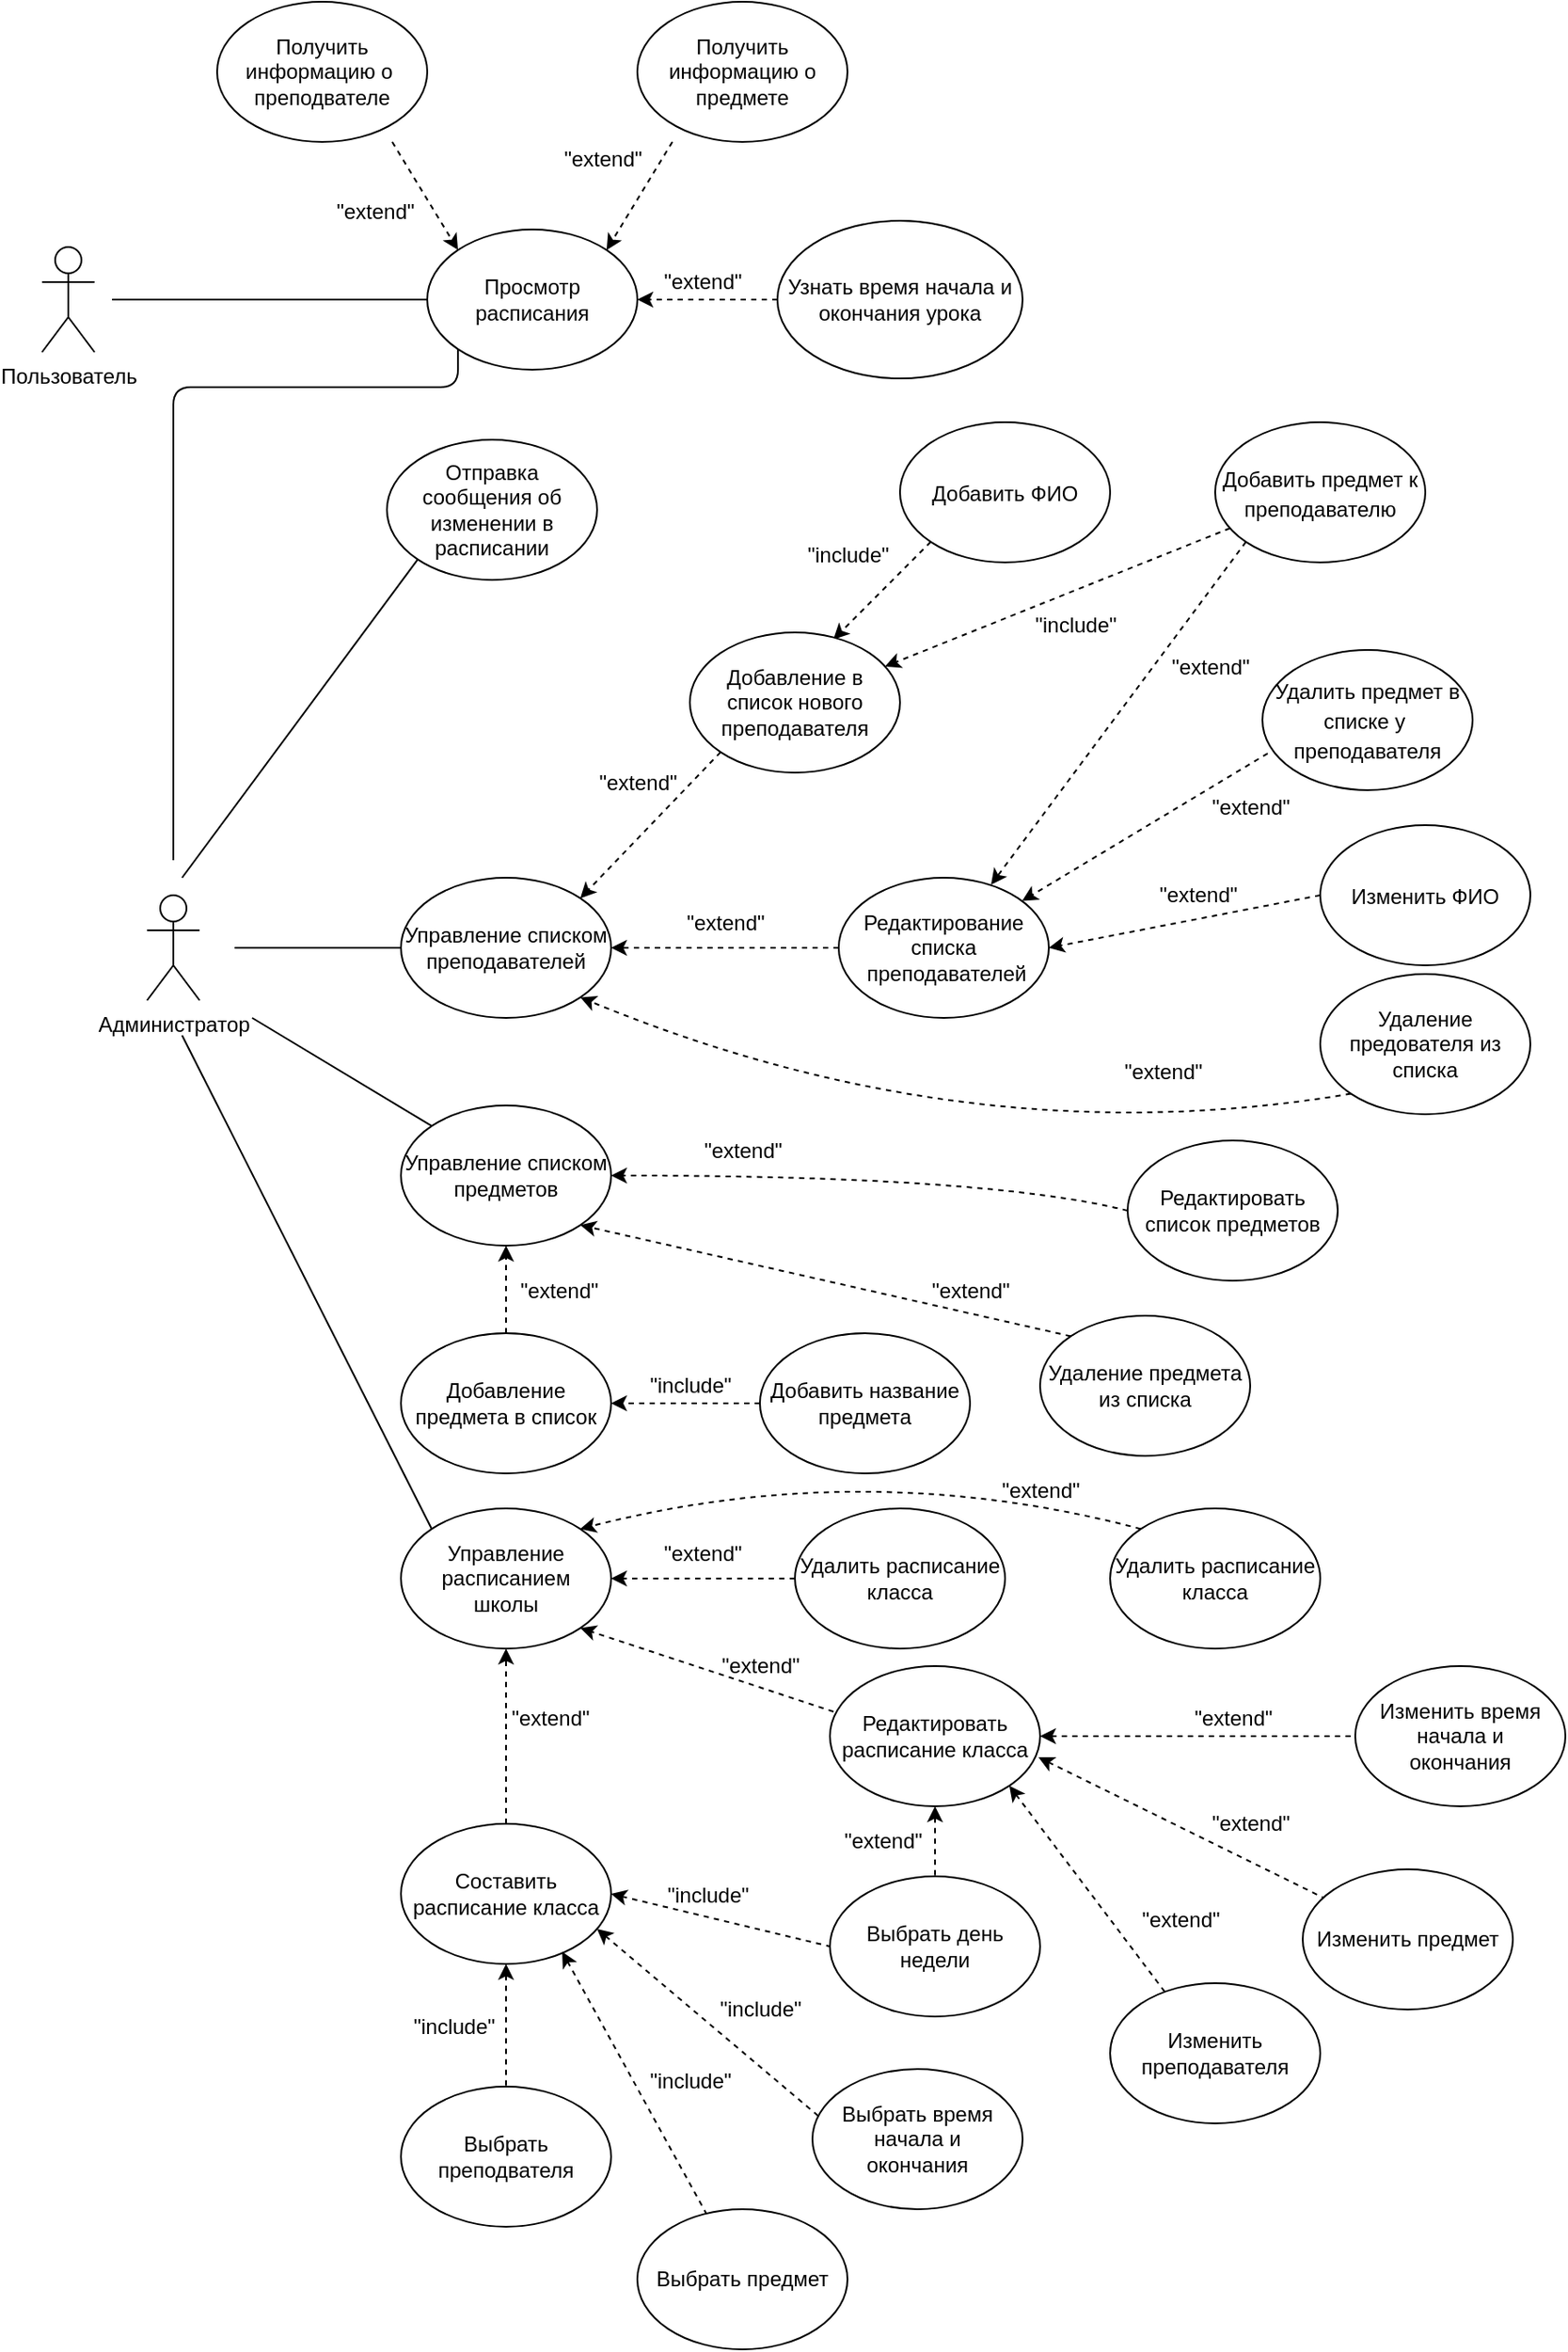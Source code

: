 <mxfile version="15.9.1" type="github">
  <diagram id="U9YUFdOewFuoNrLno5C7" name="Page-1">
    <mxGraphModel dx="868" dy="1619" grid="1" gridSize="10" guides="1" tooltips="1" connect="1" arrows="1" fold="1" page="1" pageScale="1" pageWidth="827" pageHeight="1169" math="0" shadow="0">
      <root>
        <mxCell id="0" />
        <mxCell id="1" parent="0" />
        <mxCell id="TM5iR6sep-qzJjjhXm-r-1" value="Пользователь" style="shape=umlActor;verticalLabelPosition=bottom;verticalAlign=top;html=1;outlineConnect=0;strokeWidth=1;" parent="1" vertex="1">
          <mxGeometry x="130" y="30" width="30" height="60" as="geometry" />
        </mxCell>
        <mxCell id="rDwhiOrbKTiJnj6Wi6EF-13" value="" style="edgeStyle=orthogonalEdgeStyle;rounded=1;orthogonalLoop=1;jettySize=auto;html=1;endArrow=none;endFill=0;entryX=0;entryY=1;entryDx=0;entryDy=0;" parent="1" target="TM5iR6sep-qzJjjhXm-r-4" edge="1">
          <mxGeometry relative="1" as="geometry">
            <mxPoint x="205" y="380" as="sourcePoint" />
            <mxPoint x="205" y="320" as="targetPoint" />
            <Array as="points">
              <mxPoint x="205" y="110" />
              <mxPoint x="368" y="110" />
            </Array>
          </mxGeometry>
        </mxCell>
        <mxCell id="TM5iR6sep-qzJjjhXm-r-2" value="Администратор" style="shape=umlActor;verticalLabelPosition=bottom;verticalAlign=top;html=1;outlineConnect=0;strokeWidth=1;" parent="1" vertex="1">
          <mxGeometry x="190" y="400" width="30" height="60" as="geometry" />
        </mxCell>
        <mxCell id="TM5iR6sep-qzJjjhXm-r-4" value="Просмотр расписания" style="ellipse;whiteSpace=wrap;html=1;strokeWidth=1;" parent="1" vertex="1">
          <mxGeometry x="350" y="20" width="120" height="80" as="geometry" />
        </mxCell>
        <mxCell id="TM5iR6sep-qzJjjhXm-r-10" value="Получить информацию о&amp;nbsp; преподвателе" style="ellipse;whiteSpace=wrap;html=1;strokeWidth=1;" parent="1" vertex="1">
          <mxGeometry x="230" y="-110" width="120" height="80" as="geometry" />
        </mxCell>
        <mxCell id="TM5iR6sep-qzJjjhXm-r-11" value="Получить информацию о предмете" style="ellipse;whiteSpace=wrap;html=1;strokeWidth=1;" parent="1" vertex="1">
          <mxGeometry x="470" y="-110" width="120" height="80" as="geometry" />
        </mxCell>
        <mxCell id="TM5iR6sep-qzJjjhXm-r-12" value="" style="endArrow=classic;html=1;rounded=0;endFill=1;entryX=1;entryY=0;entryDx=0;entryDy=0;strokeWidth=1;dashed=1;" parent="1" target="TM5iR6sep-qzJjjhXm-r-4" edge="1">
          <mxGeometry width="50" height="50" relative="1" as="geometry">
            <mxPoint x="490" y="-30" as="sourcePoint" />
            <mxPoint x="500.5" y="90" as="targetPoint" />
          </mxGeometry>
        </mxCell>
        <mxCell id="TM5iR6sep-qzJjjhXm-r-13" value="" style="endArrow=classic;html=1;rounded=0;endFill=1;entryX=0;entryY=0;entryDx=0;entryDy=0;strokeWidth=1;dashed=1;" parent="1" target="TM5iR6sep-qzJjjhXm-r-4" edge="1">
          <mxGeometry width="50" height="50" relative="1" as="geometry">
            <mxPoint x="330" y="-30" as="sourcePoint" />
            <mxPoint x="399.996" y="110.004" as="targetPoint" />
          </mxGeometry>
        </mxCell>
        <mxCell id="TM5iR6sep-qzJjjhXm-r-15" value="Узнать время начала и окончания урока" style="ellipse;whiteSpace=wrap;html=1;strokeWidth=1;" parent="1" vertex="1">
          <mxGeometry x="550" y="15" width="140" height="90" as="geometry" />
        </mxCell>
        <mxCell id="TM5iR6sep-qzJjjhXm-r-16" value="" style="endArrow=classic;html=1;rounded=0;endFill=1;entryX=1;entryY=0.5;entryDx=0;entryDy=0;strokeWidth=1;exitX=0;exitY=0.5;exitDx=0;exitDy=0;dashed=1;" parent="1" source="TM5iR6sep-qzJjjhXm-r-15" target="TM5iR6sep-qzJjjhXm-r-4" edge="1">
          <mxGeometry width="50" height="50" relative="1" as="geometry">
            <mxPoint x="280" y="60" as="sourcePoint" />
            <mxPoint x="377.574" y="98.284" as="targetPoint" />
          </mxGeometry>
        </mxCell>
        <mxCell id="TM5iR6sep-qzJjjhXm-r-17" value="" style="endArrow=none;html=1;strokeWidth=1;exitX=0;exitY=1;exitDx=0;exitDy=0;rounded=1;" parent="1" source="TM5iR6sep-qzJjjhXm-r-18" edge="1">
          <mxGeometry width="50" height="50" relative="1" as="geometry">
            <mxPoint x="140" y="330" as="sourcePoint" />
            <mxPoint x="210" y="390" as="targetPoint" />
            <Array as="points" />
          </mxGeometry>
        </mxCell>
        <mxCell id="TM5iR6sep-qzJjjhXm-r-18" value="Отправка сообщения об изменении в расписании" style="ellipse;whiteSpace=wrap;html=1;strokeWidth=1;" parent="1" vertex="1">
          <mxGeometry x="327" y="140" width="120" height="80" as="geometry" />
        </mxCell>
        <mxCell id="TM5iR6sep-qzJjjhXm-r-32" value="&lt;font face=&quot;Helvetica&quot;&gt;Управление списком преподавателей&lt;/font&gt;" style="ellipse;whiteSpace=wrap;html=1;fontFamily=Times New Roman;strokeWidth=1;" parent="1" vertex="1">
          <mxGeometry x="335" y="390" width="120" height="80" as="geometry" />
        </mxCell>
        <mxCell id="TM5iR6sep-qzJjjhXm-r-33" value="" style="endArrow=none;html=1;rounded=0;fontFamily=Times New Roman;strokeWidth=1;entryX=0;entryY=0.5;entryDx=0;entryDy=0;" parent="1" target="TM5iR6sep-qzJjjhXm-r-32" edge="1">
          <mxGeometry width="50" height="50" relative="1" as="geometry">
            <mxPoint x="240" y="430" as="sourcePoint" />
            <mxPoint x="335" y="429.5" as="targetPoint" />
          </mxGeometry>
        </mxCell>
        <mxCell id="TM5iR6sep-qzJjjhXm-r-35" value="&lt;font style=&quot;font-size: 12px&quot;&gt;Добавить ФИО&lt;/font&gt;" style="ellipse;whiteSpace=wrap;html=1;fontFamily=Helvetica;fontSize=14;strokeWidth=1;" parent="1" vertex="1">
          <mxGeometry x="620" y="130" width="120" height="80" as="geometry" />
        </mxCell>
        <mxCell id="TM5iR6sep-qzJjjhXm-r-36" value="&lt;font style=&quot;font-size: 12px&quot;&gt;Добавить предмет к преподавателю&lt;/font&gt;" style="ellipse;whiteSpace=wrap;html=1;fontFamily=Helvetica;fontSize=14;strokeWidth=1;" parent="1" vertex="1">
          <mxGeometry x="800" y="130" width="120" height="80" as="geometry" />
        </mxCell>
        <mxCell id="TM5iR6sep-qzJjjhXm-r-37" value="" style="endArrow=classic;html=1;rounded=0;fontFamily=Helvetica;fontSize=12;strokeWidth=1;entryX=0.683;entryY=0.05;entryDx=0;entryDy=0;dashed=1;exitX=0;exitY=1;exitDx=0;exitDy=0;entryPerimeter=0;" parent="1" source="TM5iR6sep-qzJjjhXm-r-35" target="rDwhiOrbKTiJnj6Wi6EF-16" edge="1">
          <mxGeometry width="50" height="50" relative="1" as="geometry">
            <mxPoint x="285" y="300" as="sourcePoint" />
            <mxPoint x="670" y="270" as="targetPoint" />
          </mxGeometry>
        </mxCell>
        <mxCell id="TM5iR6sep-qzJjjhXm-r-38" value="" style="endArrow=classic;html=1;rounded=0;fontFamily=Helvetica;fontSize=12;strokeWidth=1;dashed=1;" parent="1" source="TM5iR6sep-qzJjjhXm-r-36" target="rDwhiOrbKTiJnj6Wi6EF-16" edge="1">
          <mxGeometry width="50" height="50" relative="1" as="geometry">
            <mxPoint x="405" y="350" as="sourcePoint" />
            <mxPoint x="860" y="260" as="targetPoint" />
          </mxGeometry>
        </mxCell>
        <mxCell id="TM5iR6sep-qzJjjhXm-r-39" value="&lt;h3&gt;&lt;font style=&quot;font-weight: normal ; font-size: 12px&quot;&gt;&quot;include&quot;&lt;/font&gt;&lt;/h3&gt;" style="text;html=1;align=center;verticalAlign=middle;resizable=0;points=[];autosize=1;strokeColor=none;fillColor=none;rotation=0;strokeWidth=1;" parent="1" vertex="1">
          <mxGeometry x="560" y="180" width="60" height="50" as="geometry" />
        </mxCell>
        <mxCell id="TM5iR6sep-qzJjjhXm-r-40" value="&lt;h3&gt;&lt;font style=&quot;font-weight: normal ; font-size: 12px&quot;&gt;&quot;extend&quot;&lt;/font&gt;&lt;/h3&gt;" style="text;html=1;align=center;verticalAlign=middle;resizable=0;points=[];autosize=1;strokeColor=none;fillColor=none;rotation=0;strokeWidth=1;" parent="1" vertex="1">
          <mxGeometry x="490" y="390" width="60" height="50" as="geometry" />
        </mxCell>
        <mxCell id="TM5iR6sep-qzJjjhXm-r-41" value="Управление списком предметов" style="ellipse;whiteSpace=wrap;html=1;fontFamily=Helvetica;fontSize=12;strokeWidth=1;" parent="1" vertex="1">
          <mxGeometry x="335" y="520" width="120" height="80" as="geometry" />
        </mxCell>
        <mxCell id="TM5iR6sep-qzJjjhXm-r-45" value="" style="edgeStyle=orthogonalEdgeStyle;rounded=0;orthogonalLoop=1;jettySize=auto;html=1;fontFamily=Helvetica;fontSize=12;startArrow=none;startFill=0;endArrow=classic;endFill=1;strokeWidth=1;dashed=1;" parent="1" source="TM5iR6sep-qzJjjhXm-r-44" target="TM5iR6sep-qzJjjhXm-r-41" edge="1">
          <mxGeometry relative="1" as="geometry" />
        </mxCell>
        <mxCell id="TM5iR6sep-qzJjjhXm-r-44" value="Добавление предмета в список" style="ellipse;whiteSpace=wrap;html=1;fontFamily=Helvetica;fontSize=12;strokeWidth=1;" parent="1" vertex="1">
          <mxGeometry x="335" y="650" width="120" height="80" as="geometry" />
        </mxCell>
        <mxCell id="TM5iR6sep-qzJjjhXm-r-46" value="&lt;h3&gt;&lt;font style=&quot;font-weight: normal ; font-size: 12px&quot;&gt;&quot;extend&quot;&lt;/font&gt;&lt;/h3&gt;" style="text;html=1;align=center;verticalAlign=middle;resizable=0;points=[];autosize=1;strokeColor=none;fillColor=none;rotation=0;strokeWidth=1;" parent="1" vertex="1">
          <mxGeometry x="395" y="600" width="60" height="50" as="geometry" />
        </mxCell>
        <mxCell id="TM5iR6sep-qzJjjhXm-r-53" value="Редактирование списка&lt;span style=&quot;color: rgba(0 , 0 , 0 , 0) ; font-family: monospace ; font-size: 0px&quot;&gt;%3CmxGraphModel%3E%3Croot%3E%3CmxCell%20id%3D%220%22%2F%3E%3CmxCell%20id%3D%221%22%20parent%3D%220%22%2F%3E%3CmxCell%20id%3D%222%22%20value%3D%22%26lt%3Bh3%26gt%3B%26lt%3Bfont%20style%3D%26quot%3Bfont-weight%3A%20normal%20%3B%20font-size%3A%2012px%26quot%3B%26gt%3B%26quot%3Binclude%26quot%3B%26lt%3B%2Ffont%26gt%3B%26lt%3B%2Fh3%26gt%3B%22%20style%3D%22text%3Bhtml%3D1%3Balign%3Dcenter%3BverticalAlign%3Dmiddle%3Bresizable%3D0%3Bpoints%3D%5B%5D%3Bautosize%3D1%3BstrokeColor%3Dnone%3BfillColor%3Dnone%3Brotation%3D0%3BstrokeWidth%3D1%3B%22%20vertex%3D%221%22%20parent%3D%221%22%3E%3CmxGeometry%20x%3D%22737%22%20y%3D%22900%22%20width%3D%2260%22%20height%3D%2250%22%20as%3D%22geometry%22%2F%3E%3C%2FmxCell%3E%3C%2Froot%3E%3C%2FmxGraphModel%3E&lt;/span&gt;&lt;br&gt;&amp;nbsp;преподавателей" style="ellipse;whiteSpace=wrap;html=1;fontFamily=Helvetica;fontSize=12;strokeWidth=1;" parent="1" vertex="1">
          <mxGeometry x="585" y="390" width="120" height="80" as="geometry" />
        </mxCell>
        <mxCell id="TM5iR6sep-qzJjjhXm-r-54" value="Удаление предователя из списка" style="ellipse;whiteSpace=wrap;html=1;fontFamily=Helvetica;fontSize=12;strokeWidth=1;" parent="1" vertex="1">
          <mxGeometry x="860" y="445" width="120" height="80" as="geometry" />
        </mxCell>
        <mxCell id="TM5iR6sep-qzJjjhXm-r-55" value="" style="endArrow=classic;html=1;rounded=0;fontFamily=Helvetica;fontSize=12;strokeWidth=1;entryX=1;entryY=0.5;entryDx=0;entryDy=0;exitX=0;exitY=0.5;exitDx=0;exitDy=0;endFill=1;dashed=1;" parent="1" source="TM5iR6sep-qzJjjhXm-r-53" target="TM5iR6sep-qzJjjhXm-r-32" edge="1">
          <mxGeometry width="50" height="50" relative="1" as="geometry">
            <mxPoint x="215" y="530" as="sourcePoint" />
            <mxPoint x="265" y="480" as="targetPoint" />
          </mxGeometry>
        </mxCell>
        <mxCell id="TM5iR6sep-qzJjjhXm-r-56" value="" style="endArrow=classic;html=1;fontFamily=Helvetica;fontSize=12;strokeWidth=1;entryX=1;entryY=1;entryDx=0;entryDy=0;exitX=0;exitY=1;exitDx=0;exitDy=0;dashed=1;curved=1;" parent="1" source="TM5iR6sep-qzJjjhXm-r-54" target="TM5iR6sep-qzJjjhXm-r-32" edge="1">
          <mxGeometry width="50" height="50" relative="1" as="geometry">
            <mxPoint x="655" y="480" as="sourcePoint" />
            <mxPoint x="455" y="470" as="targetPoint" />
            <Array as="points">
              <mxPoint x="660" y="550" />
            </Array>
          </mxGeometry>
        </mxCell>
        <mxCell id="TM5iR6sep-qzJjjhXm-r-57" value="&lt;h3&gt;&lt;font style=&quot;font-weight: normal ; font-size: 12px&quot;&gt;&quot;extend&quot;&lt;/font&gt;&lt;/h3&gt;" style="text;html=1;align=center;verticalAlign=middle;resizable=0;points=[];autosize=1;strokeColor=none;fillColor=none;rotation=0;strokeWidth=1;" parent="1" vertex="1">
          <mxGeometry x="740" y="475" width="60" height="50" as="geometry" />
        </mxCell>
        <mxCell id="TM5iR6sep-qzJjjhXm-r-62" value="Редактировать список предметов" style="ellipse;whiteSpace=wrap;html=1;fontFamily=Helvetica;fontSize=12;strokeWidth=1;" parent="1" vertex="1">
          <mxGeometry x="750" y="540" width="120" height="80" as="geometry" />
        </mxCell>
        <mxCell id="TM5iR6sep-qzJjjhXm-r-64" value="Удаление предмета из списка" style="ellipse;whiteSpace=wrap;html=1;fontFamily=Helvetica;fontSize=12;strokeWidth=1;" parent="1" vertex="1">
          <mxGeometry x="700" y="640" width="120" height="80" as="geometry" />
        </mxCell>
        <mxCell id="TM5iR6sep-qzJjjhXm-r-66" value="&lt;h3&gt;&lt;font style=&quot;font-weight: normal ; font-size: 12px&quot;&gt;&quot;extend&quot;&lt;/font&gt;&lt;/h3&gt;" style="text;html=1;align=center;verticalAlign=middle;resizable=0;points=[];autosize=1;strokeColor=none;fillColor=none;rotation=0;strokeWidth=1;" parent="1" vertex="1">
          <mxGeometry x="630" y="600" width="60" height="50" as="geometry" />
        </mxCell>
        <mxCell id="rDwhiOrbKTiJnj6Wi6EF-8" value="" style="endArrow=none;html=1;rounded=0;endFill=0;entryX=0;entryY=0;entryDx=0;entryDy=0;" parent="1" target="TM5iR6sep-qzJjjhXm-r-41" edge="1">
          <mxGeometry width="50" height="50" relative="1" as="geometry">
            <mxPoint x="250" y="470" as="sourcePoint" />
            <mxPoint x="470" y="680" as="targetPoint" />
          </mxGeometry>
        </mxCell>
        <mxCell id="rDwhiOrbKTiJnj6Wi6EF-9" value="" style="endArrow=none;html=1;rounded=0;exitX=0;exitY=0;exitDx=0;exitDy=0;" parent="1" source="TM5iR6sep-qzJjjhXm-r-47" edge="1">
          <mxGeometry width="50" height="50" relative="1" as="geometry">
            <mxPoint x="420" y="730" as="sourcePoint" />
            <mxPoint x="210" y="480" as="targetPoint" />
          </mxGeometry>
        </mxCell>
        <mxCell id="rDwhiOrbKTiJnj6Wi6EF-10" value="" style="endArrow=none;html=1;rounded=1;entryX=0;entryY=0.5;entryDx=0;entryDy=0;" parent="1" target="TM5iR6sep-qzJjjhXm-r-4" edge="1">
          <mxGeometry width="50" height="50" relative="1" as="geometry">
            <mxPoint x="170" y="60" as="sourcePoint" />
            <mxPoint x="610" y="-100" as="targetPoint" />
          </mxGeometry>
        </mxCell>
        <mxCell id="rDwhiOrbKTiJnj6Wi6EF-16" value="Добавление в список нового преподавателя" style="ellipse;whiteSpace=wrap;html=1;fontFamily=Helvetica;fontSize=12;strokeWidth=1;" parent="1" vertex="1">
          <mxGeometry x="500" y="250" width="120" height="80" as="geometry" />
        </mxCell>
        <mxCell id="rDwhiOrbKTiJnj6Wi6EF-17" value="" style="endArrow=classic;html=1;rounded=0;fontFamily=Helvetica;fontSize=12;strokeWidth=1;entryX=1;entryY=0;entryDx=0;entryDy=0;exitX=0;exitY=1;exitDx=0;exitDy=0;endFill=1;dashed=1;" parent="1" source="rDwhiOrbKTiJnj6Wi6EF-16" target="TM5iR6sep-qzJjjhXm-r-32" edge="1">
          <mxGeometry width="50" height="50" relative="1" as="geometry">
            <mxPoint x="595" y="440" as="sourcePoint" />
            <mxPoint x="465" y="440" as="targetPoint" />
          </mxGeometry>
        </mxCell>
        <mxCell id="rDwhiOrbKTiJnj6Wi6EF-18" value="&lt;h3&gt;&lt;font style=&quot;font-weight: normal ; font-size: 12px&quot;&gt;&quot;include&quot;&lt;/font&gt;&lt;/h3&gt;" style="text;html=1;align=center;verticalAlign=middle;resizable=0;points=[];autosize=1;strokeColor=none;fillColor=none;rotation=0;strokeWidth=1;" parent="1" vertex="1">
          <mxGeometry x="690" y="220" width="60" height="50" as="geometry" />
        </mxCell>
        <mxCell id="rDwhiOrbKTiJnj6Wi6EF-19" value="&lt;h3&gt;&lt;font style=&quot;font-weight: normal ; font-size: 12px&quot;&gt;&quot;extend&quot;&lt;/font&gt;&lt;/h3&gt;" style="text;html=1;align=center;verticalAlign=middle;resizable=0;points=[];autosize=1;strokeColor=none;fillColor=none;rotation=0;strokeWidth=1;" parent="1" vertex="1">
          <mxGeometry x="440" y="310" width="60" height="50" as="geometry" />
        </mxCell>
        <mxCell id="rDwhiOrbKTiJnj6Wi6EF-21" value="&lt;font style=&quot;font-size: 12px&quot;&gt;Удалить предмет в списке у&amp;nbsp; преподавателя&lt;/font&gt;" style="ellipse;whiteSpace=wrap;html=1;fontFamily=Helvetica;fontSize=14;strokeWidth=1;" parent="1" vertex="1">
          <mxGeometry x="827" y="260" width="120" height="80" as="geometry" />
        </mxCell>
        <mxCell id="rDwhiOrbKTiJnj6Wi6EF-22" value="&lt;font style=&quot;font-size: 12px&quot;&gt;Изменить ФИО&lt;/font&gt;" style="ellipse;whiteSpace=wrap;html=1;fontFamily=Helvetica;fontSize=14;strokeWidth=1;" parent="1" vertex="1">
          <mxGeometry x="860" y="360" width="120" height="80" as="geometry" />
        </mxCell>
        <mxCell id="rDwhiOrbKTiJnj6Wi6EF-23" value="" style="endArrow=classic;html=1;rounded=0;fontFamily=Helvetica;fontSize=12;strokeWidth=1;dashed=1;exitX=0.025;exitY=0.738;exitDx=0;exitDy=0;exitPerimeter=0;" parent="1" source="rDwhiOrbKTiJnj6Wi6EF-21" target="TM5iR6sep-qzJjjhXm-r-53" edge="1">
          <mxGeometry width="50" height="50" relative="1" as="geometry">
            <mxPoint x="847.073" y="311.129" as="sourcePoint" />
            <mxPoint x="650.0" y="390.0" as="targetPoint" />
          </mxGeometry>
        </mxCell>
        <mxCell id="rDwhiOrbKTiJnj6Wi6EF-24" value="&quot;extend&quot;" style="text;html=1;align=center;verticalAlign=middle;resizable=0;points=[];autosize=1;strokeColor=none;fillColor=none;" parent="1" vertex="1">
          <mxGeometry x="790" y="340" width="60" height="20" as="geometry" />
        </mxCell>
        <mxCell id="rDwhiOrbKTiJnj6Wi6EF-27" value="" style="endArrow=classic;html=1;rounded=0;dashed=1;exitX=0;exitY=0.5;exitDx=0;exitDy=0;entryX=1;entryY=0.5;entryDx=0;entryDy=0;" parent="1" source="rDwhiOrbKTiJnj6Wi6EF-22" target="TM5iR6sep-qzJjjhXm-r-53" edge="1">
          <mxGeometry width="50" height="50" relative="1" as="geometry">
            <mxPoint x="570" y="340" as="sourcePoint" />
            <mxPoint x="620" y="290" as="targetPoint" />
          </mxGeometry>
        </mxCell>
        <mxCell id="rDwhiOrbKTiJnj6Wi6EF-28" value="&quot;extend&quot;" style="text;html=1;align=center;verticalAlign=middle;resizable=0;points=[];autosize=1;strokeColor=none;fillColor=none;" parent="1" vertex="1">
          <mxGeometry x="760" y="390" width="60" height="20" as="geometry" />
        </mxCell>
        <mxCell id="rDwhiOrbKTiJnj6Wi6EF-29" value="" style="endArrow=classic;html=1;rounded=0;fontFamily=Helvetica;fontSize=12;strokeWidth=1;dashed=1;exitX=0;exitY=1;exitDx=0;exitDy=0;entryX=0.725;entryY=0.05;entryDx=0;entryDy=0;entryPerimeter=0;" parent="1" source="TM5iR6sep-qzJjjhXm-r-36" target="TM5iR6sep-qzJjjhXm-r-53" edge="1">
          <mxGeometry width="50" height="50" relative="1" as="geometry">
            <mxPoint x="840" y="329.04" as="sourcePoint" />
            <mxPoint x="699.778" y="413.375" as="targetPoint" />
          </mxGeometry>
        </mxCell>
        <mxCell id="rDwhiOrbKTiJnj6Wi6EF-30" value="&quot;extend&quot;" style="text;html=1;align=center;verticalAlign=middle;resizable=0;points=[];autosize=1;strokeColor=none;fillColor=none;" parent="1" vertex="1">
          <mxGeometry x="767" y="260" width="60" height="20" as="geometry" />
        </mxCell>
        <mxCell id="rDwhiOrbKTiJnj6Wi6EF-31" value="&lt;h3&gt;&lt;font style=&quot;font-weight: normal ; font-size: 12px&quot;&gt;&quot;extend&quot;&lt;/font&gt;&lt;/h3&gt;" style="text;html=1;align=center;verticalAlign=middle;resizable=0;points=[];autosize=1;strokeColor=none;fillColor=none;rotation=0;strokeWidth=1;" parent="1" vertex="1">
          <mxGeometry x="500" y="520" width="60" height="50" as="geometry" />
        </mxCell>
        <mxCell id="rDwhiOrbKTiJnj6Wi6EF-32" value="" style="endArrow=classic;html=1;rounded=0;dashed=1;entryX=1;entryY=1;entryDx=0;entryDy=0;exitX=0;exitY=0;exitDx=0;exitDy=0;" parent="1" source="TM5iR6sep-qzJjjhXm-r-64" target="TM5iR6sep-qzJjjhXm-r-41" edge="1">
          <mxGeometry width="50" height="50" relative="1" as="geometry">
            <mxPoint x="520" y="800" as="sourcePoint" />
            <mxPoint x="570" y="750" as="targetPoint" />
          </mxGeometry>
        </mxCell>
        <mxCell id="rDwhiOrbKTiJnj6Wi6EF-34" value="" style="endArrow=classic;html=1;fontFamily=Helvetica;fontSize=12;strokeWidth=1;exitX=0;exitY=0.5;exitDx=0;exitDy=0;dashed=1;curved=1;" parent="1" source="TM5iR6sep-qzJjjhXm-r-62" target="TM5iR6sep-qzJjjhXm-r-41" edge="1">
          <mxGeometry width="50" height="50" relative="1" as="geometry">
            <mxPoint x="887.574" y="523.284" as="sourcePoint" />
            <mxPoint x="447.426" y="468.284" as="targetPoint" />
            <Array as="points">
              <mxPoint x="670" y="560" />
            </Array>
          </mxGeometry>
        </mxCell>
        <mxCell id="rDwhiOrbKTiJnj6Wi6EF-35" value="Добавить название предмета" style="ellipse;whiteSpace=wrap;html=1;fontFamily=Helvetica;fontSize=12;strokeWidth=1;" parent="1" vertex="1">
          <mxGeometry x="540" y="650" width="120" height="80" as="geometry" />
        </mxCell>
        <mxCell id="rDwhiOrbKTiJnj6Wi6EF-36" value="" style="endArrow=classic;html=1;rounded=0;dashed=1;entryX=1;entryY=0.5;entryDx=0;entryDy=0;exitX=0;exitY=0.5;exitDx=0;exitDy=0;" parent="1" source="rDwhiOrbKTiJnj6Wi6EF-35" target="TM5iR6sep-qzJjjhXm-r-44" edge="1">
          <mxGeometry width="50" height="50" relative="1" as="geometry">
            <mxPoint x="727.574" y="661.716" as="sourcePoint" />
            <mxPoint x="447.426" y="598.284" as="targetPoint" />
          </mxGeometry>
        </mxCell>
        <mxCell id="rDwhiOrbKTiJnj6Wi6EF-37" value="&quot;include&quot;" style="text;html=1;align=center;verticalAlign=middle;resizable=0;points=[];autosize=1;strokeColor=none;fillColor=none;" parent="1" vertex="1">
          <mxGeometry x="470" y="670" width="60" height="20" as="geometry" />
        </mxCell>
        <mxCell id="TM5iR6sep-qzJjjhXm-r-19" value="Составить расписание класса&lt;span style=&quot;color: rgba(0 , 0 , 0 , 0) ; font-family: monospace ; font-size: 0px&quot;&gt;%3CmxGraphModel%3E%3Croot%3E%3CmxCell%20id%3D%220%22%2F%3E%3CmxCell%20id%3D%221%22%20parent%3D%220%22%2F%3E%3CmxCell%20id%3D%222%22%20value%3D%22%D0%A1%D0%BE%D1%81%D1%82%D0%B0%D0%B2%D0%B8%D1%82%D1%8C%20%D1%80%D0%B0%D1%81%D0%BF%D0%B8%D1%81%D0%B0%D0%BD%D0%B8%D0%B5%22%20style%3D%22ellipse%3BwhiteSpace%3Dwrap%3Bhtml%3D1%3BstrokeWidth%3D1%3B%22%20vertex%3D%221%22%20parent%3D%221%22%3E%3CmxGeometry%20x%3D%22335%22%20y%3D%22930%22%20width%3D%22120%22%20height%3D%2280%22%20as%3D%22geometry%22%2F%3E%3C%2FmxCell%3E%3C%2Froot%3E%3C%2FmxGraphModel%3E&lt;/span&gt;" style="ellipse;whiteSpace=wrap;html=1;strokeWidth=1;" parent="1" vertex="1">
          <mxGeometry x="335" y="930" width="120" height="80" as="geometry" />
        </mxCell>
        <mxCell id="TM5iR6sep-qzJjjhXm-r-20" value="Выбрать время начала и &lt;br&gt;окончания&lt;span style=&quot;color: rgba(0 , 0 , 0 , 0) ; font-family: monospace ; font-size: 0px&quot;&gt;%3CmxGraphModel%3E%3Croot%3E%3CmxCell%20id%3D%220%22%2F%3E%3CmxCell%20id%3D%221%22%20parent%3D%220%22%2F%3E%3CmxCell%20id%3D%222%22%20value%3D%22%D0%9F%D1%80%D0%BE%D1%81%D0%BC%D0%BE%D1%82%D1%80%20%D1%80%D0%B0%D1%81%D0%BF%D0%B8%D1%81%D0%B0%D0%BD%D0%B8%D1%8F%22%20style%3D%22ellipse%3BwhiteSpace%3Dwrap%3Bhtml%3D1%3B%22%20vertex%3D%221%22%20parent%3D%221%22%3E%3CmxGeometry%20x%3D%22310%22%20y%3D%2260%22%20width%3D%22120%22%20height%3D%2280%22%20as%3D%22geometry%22%2F%3E%3C%2FmxCell%3E%3C%2Froot%3E%3C%2FmxGraphModel%3E&lt;/span&gt;" style="ellipse;whiteSpace=wrap;html=1;strokeWidth=1;" parent="1" vertex="1">
          <mxGeometry x="570" y="1070" width="120" height="80" as="geometry" />
        </mxCell>
        <mxCell id="TM5iR6sep-qzJjjhXm-r-21" value="Выбрать преподвателя&lt;span style=&quot;color: rgba(0 , 0 , 0 , 0) ; font-family: monospace ; font-size: 0px&quot;&gt;%3CmxGraphModel%3E%3Croot%3E%3CmxCell%20id%3D%220%22%2F%3E%3CmxCell%20id%3D%221%22%20parent%3D%220%22%2F%3E%3CmxCell%20id%3D%222%22%20value%3D%22%D0%9F%D1%80%D0%BE%D1%81%D0%BC%D0%BE%D1%82%D1%80%20%D1%80%D0%B0%D1%81%D0%BF%D0%B8%D1%81%D0%B0%D0%BD%D0%B8%D1%8F%22%20style%3D%22ellipse%3BwhiteSpace%3Dwrap%3Bhtml%3D1%3B%22%20vertex%3D%221%22%20parent%3D%221%22%3E%3CmxGeometry%20x%3D%22310%22%20y%3D%2260%22%20width%3D%22120%22%20height%3D%2280%22%20as%3D%22geometry%22%2F%3E%3C%2FmxCell%3E%3C%2Froot%3E%3C%2FmxGraphMod&lt;/span&gt;" style="ellipse;whiteSpace=wrap;html=1;strokeWidth=1;" parent="1" vertex="1">
          <mxGeometry x="335" y="1080" width="120" height="80" as="geometry" />
        </mxCell>
        <mxCell id="TM5iR6sep-qzJjjhXm-r-22" value="Выбрать предмет&lt;span style=&quot;color: rgba(0 , 0 , 0 , 0) ; font-family: monospace ; font-size: 0px&quot;&gt;%3CmxGraphModel%3E%3Croot%3E%3CmxCell%20id%3D%220%22%2F%3E%3CmxCell%20id%3D%221%22%20parent%3D%220%22%2F%3E%3CmxCell%20id%3D%222%22%20value%3D%22%D0%9F%D1%80%D0%BE%D1%81%D0%BC%D0%BE%D1%82%D1%80%20%D1%80%D0%B0%D1%81%D0%BF%D0%B8%D1%81%D0%B0%D0%BD%D0%B8%D1%8F%22%20style%3D%22ellipse%3BwhiteSpace%3Dwrap%3Bhtml%3D1%3B%22%20vertex%3D%221%22%20parent%3D%221%22%3E%3CmxGeometry%20x%3D%22310%22%20y%3D%2260%22%20width%3D%22120%22%20height%3D%2280%22%20as%3D%22geometry%22%2F%3E%3C%2FmxCell%3E%3C%2Froot%3E%3C%2FmxGraphMod&lt;/span&gt;" style="ellipse;whiteSpace=wrap;html=1;strokeWidth=1;" parent="1" vertex="1">
          <mxGeometry x="470" y="1150" width="120" height="80" as="geometry" />
        </mxCell>
        <mxCell id="TM5iR6sep-qzJjjhXm-r-47" value="Управление расписанием &lt;br&gt;школы" style="ellipse;whiteSpace=wrap;html=1;fontFamily=Helvetica;fontSize=12;strokeWidth=1;" parent="1" vertex="1">
          <mxGeometry x="335" y="750" width="120" height="80" as="geometry" />
        </mxCell>
        <mxCell id="TM5iR6sep-qzJjjhXm-r-48" value="" style="endArrow=classic;html=1;rounded=0;fontFamily=Helvetica;fontSize=12;strokeWidth=1;endFill=1;dashed=1;entryX=0.5;entryY=1;entryDx=0;entryDy=0;" parent="1" source="TM5iR6sep-qzJjjhXm-r-19" target="TM5iR6sep-qzJjjhXm-r-47" edge="1">
          <mxGeometry width="50" height="50" relative="1" as="geometry">
            <mxPoint x="555" y="960" as="sourcePoint" />
            <mxPoint x="505" y="1010" as="targetPoint" />
          </mxGeometry>
        </mxCell>
        <mxCell id="TM5iR6sep-qzJjjhXm-r-59" value="" style="edgeStyle=orthogonalEdgeStyle;rounded=0;orthogonalLoop=1;jettySize=auto;html=1;dashed=1;fontFamily=Helvetica;fontSize=12;startArrow=none;startFill=0;endArrow=classic;endFill=1;strokeWidth=1;entryX=1;entryY=0.5;entryDx=0;entryDy=0;" parent="1" source="TM5iR6sep-qzJjjhXm-r-49" target="TM5iR6sep-qzJjjhXm-r-47" edge="1">
          <mxGeometry relative="1" as="geometry">
            <mxPoint x="245" y="790" as="targetPoint" />
            <Array as="points">
              <mxPoint x="490" y="790" />
              <mxPoint x="490" y="790" />
            </Array>
          </mxGeometry>
        </mxCell>
        <mxCell id="TM5iR6sep-qzJjjhXm-r-49" value="Удалить расписание класса" style="ellipse;whiteSpace=wrap;html=1;fontFamily=Helvetica;fontSize=12;strokeWidth=1;" parent="1" vertex="1">
          <mxGeometry x="560" y="750" width="120" height="80" as="geometry" />
        </mxCell>
        <mxCell id="TM5iR6sep-qzJjjhXm-r-50" value="Выбрать день недели" style="ellipse;whiteSpace=wrap;html=1;strokeWidth=1;" parent="1" vertex="1">
          <mxGeometry x="580" y="960" width="120" height="80" as="geometry" />
        </mxCell>
        <mxCell id="TM5iR6sep-qzJjjhXm-r-51" value="" style="endArrow=none;dashed=1;html=1;strokeWidth=1;rounded=0;endFill=0;startArrow=classic;startFill=1;entryX=0;entryY=0.5;entryDx=0;entryDy=0;exitX=1;exitY=0.5;exitDx=0;exitDy=0;" parent="1" source="TM5iR6sep-qzJjjhXm-r-19" target="TM5iR6sep-qzJjjhXm-r-50" edge="1">
          <mxGeometry width="50" height="50" relative="1" as="geometry">
            <mxPoint x="345" y="980" as="sourcePoint" />
            <mxPoint x="245" y="880" as="targetPoint" />
          </mxGeometry>
        </mxCell>
        <mxCell id="TM5iR6sep-qzJjjhXm-r-60" value="&lt;h3&gt;&lt;font style=&quot;font-weight: normal ; font-size: 12px&quot;&gt;&quot;extend&quot;&lt;/font&gt;&lt;/h3&gt;" style="text;html=1;align=center;verticalAlign=middle;resizable=0;points=[];autosize=1;strokeColor=none;fillColor=none;rotation=0;strokeWidth=1;" parent="1" vertex="1">
          <mxGeometry x="477" y="750" width="60" height="50" as="geometry" />
        </mxCell>
        <mxCell id="rDwhiOrbKTiJnj6Wi6EF-4" value="" style="group" parent="1" vertex="1" connectable="0">
          <mxGeometry x="335" y="1020" width="60" height="50" as="geometry" />
        </mxCell>
        <mxCell id="TM5iR6sep-qzJjjhXm-r-28" value="&lt;h3&gt;&lt;font style=&quot;font-weight: normal ; font-size: 12px&quot;&gt;&quot;include&quot;&lt;/font&gt;&lt;/h3&gt;" style="text;html=1;align=center;verticalAlign=middle;resizable=0;points=[];autosize=1;strokeColor=none;fillColor=none;rotation=0;strokeWidth=1;" parent="rDwhiOrbKTiJnj6Wi6EF-4" vertex="1">
          <mxGeometry width="60" height="50" as="geometry" />
        </mxCell>
        <mxCell id="TM5iR6sep-qzJjjhXm-r-27" value="&lt;h3&gt;&lt;font style=&quot;font-weight: normal ; font-size: 12px&quot;&gt;&quot;include&quot;&lt;/font&gt;&lt;/h3&gt;" style="text;html=1;align=center;verticalAlign=middle;resizable=0;points=[];autosize=1;strokeColor=none;fillColor=none;rotation=0;strokeWidth=1;" parent="1" vertex="1">
          <mxGeometry x="480" y="945" width="60" height="50" as="geometry" />
        </mxCell>
        <mxCell id="TM5iR6sep-qzJjjhXm-r-23" value="" style="endArrow=none;dashed=1;html=1;strokeWidth=1;rounded=0;endFill=0;startArrow=classic;startFill=1;exitX=0.767;exitY=0.913;exitDx=0;exitDy=0;exitPerimeter=0;" parent="1" source="TM5iR6sep-qzJjjhXm-r-19" target="TM5iR6sep-qzJjjhXm-r-22" edge="1">
          <mxGeometry width="50" height="50" relative="1" as="geometry">
            <mxPoint x="325" y="970" as="sourcePoint" />
            <mxPoint x="245" y="970" as="targetPoint" />
          </mxGeometry>
        </mxCell>
        <mxCell id="TM5iR6sep-qzJjjhXm-r-24" value="&lt;h3&gt;&lt;font style=&quot;font-weight: normal ; font-size: 12px&quot;&gt;&quot;include&quot;&lt;/font&gt;&lt;/h3&gt;" style="text;html=1;align=center;verticalAlign=middle;resizable=0;points=[];autosize=1;strokeColor=none;fillColor=none;strokeWidth=1;" parent="1" vertex="1">
          <mxGeometry x="470" y="1051" width="60" height="50" as="geometry" />
        </mxCell>
        <mxCell id="rDwhiOrbKTiJnj6Wi6EF-5" value="" style="endArrow=none;dashed=1;html=1;strokeWidth=1;rounded=0;endFill=0;startArrow=classic;startFill=1;entryX=0.036;entryY=0.345;entryDx=0;entryDy=0;exitX=0.933;exitY=0.75;exitDx=0;exitDy=0;exitPerimeter=0;entryPerimeter=0;" parent="1" source="TM5iR6sep-qzJjjhXm-r-19" target="TM5iR6sep-qzJjjhXm-r-20" edge="1">
          <mxGeometry width="50" height="50" relative="1" as="geometry">
            <mxPoint x="447.426" y="1008.284" as="sourcePoint" />
            <mxPoint x="561.642" y="1099.242" as="targetPoint" />
          </mxGeometry>
        </mxCell>
        <mxCell id="rDwhiOrbKTiJnj6Wi6EF-6" value="&lt;h3&gt;&lt;font style=&quot;font-weight: normal ; font-size: 12px&quot;&gt;&quot;include&quot;&lt;/font&gt;&lt;/h3&gt;" style="text;html=1;align=center;verticalAlign=middle;resizable=0;points=[];autosize=1;strokeColor=none;fillColor=none;rotation=0;strokeWidth=1;" parent="1" vertex="1">
          <mxGeometry x="510" y="1010" width="60" height="50" as="geometry" />
        </mxCell>
        <mxCell id="TM5iR6sep-qzJjjhXm-r-31" value="" style="endArrow=none;dashed=1;html=1;strokeWidth=1;rounded=0;endFill=0;startArrow=classic;startFill=1;exitX=0.5;exitY=1;exitDx=0;exitDy=0;entryX=0.5;entryY=0;entryDx=0;entryDy=0;" parent="1" source="TM5iR6sep-qzJjjhXm-r-19" target="TM5iR6sep-qzJjjhXm-r-21" edge="1">
          <mxGeometry width="50" height="50" relative="1" as="geometry">
            <mxPoint x="960" y="1769" as="sourcePoint" />
            <mxPoint x="871.619" y="1830.187" as="targetPoint" />
          </mxGeometry>
        </mxCell>
        <mxCell id="rDwhiOrbKTiJnj6Wi6EF-38" value="&quot;extend&quot;" style="text;html=1;align=center;verticalAlign=middle;resizable=0;points=[];autosize=1;strokeColor=none;fillColor=none;" parent="1" vertex="1">
          <mxGeometry x="390" y="860" width="60" height="20" as="geometry" />
        </mxCell>
        <mxCell id="rDwhiOrbKTiJnj6Wi6EF-39" value="Редактировать расписание класса" style="ellipse;whiteSpace=wrap;html=1;strokeWidth=1;" parent="1" vertex="1">
          <mxGeometry x="580" y="840" width="120" height="80" as="geometry" />
        </mxCell>
        <mxCell id="rDwhiOrbKTiJnj6Wi6EF-40" value="" style="endArrow=classic;html=1;rounded=0;fontFamily=Helvetica;fontSize=12;strokeWidth=1;endFill=1;dashed=1;entryX=1;entryY=1;entryDx=0;entryDy=0;exitX=0.017;exitY=0.325;exitDx=0;exitDy=0;exitPerimeter=0;" parent="1" source="rDwhiOrbKTiJnj6Wi6EF-39" target="TM5iR6sep-qzJjjhXm-r-47" edge="1">
          <mxGeometry width="50" height="50" relative="1" as="geometry">
            <mxPoint x="405" y="940" as="sourcePoint" />
            <mxPoint x="405" y="840" as="targetPoint" />
          </mxGeometry>
        </mxCell>
        <mxCell id="rDwhiOrbKTiJnj6Wi6EF-41" value="&quot;extend&quot;" style="text;html=1;align=center;verticalAlign=middle;resizable=0;points=[];autosize=1;strokeColor=none;fillColor=none;" parent="1" vertex="1">
          <mxGeometry x="510" y="830" width="60" height="20" as="geometry" />
        </mxCell>
        <mxCell id="rDwhiOrbKTiJnj6Wi6EF-42" value="Удалить расписание класса" style="ellipse;whiteSpace=wrap;html=1;fontFamily=Helvetica;fontSize=12;strokeWidth=1;" parent="1" vertex="1">
          <mxGeometry x="740" y="750" width="120" height="80" as="geometry" />
        </mxCell>
        <mxCell id="rDwhiOrbKTiJnj6Wi6EF-43" value="" style="endArrow=classic;html=1;dashed=1;exitX=0;exitY=0;exitDx=0;exitDy=0;entryX=1;entryY=0;entryDx=0;entryDy=0;curved=1;" parent="1" source="rDwhiOrbKTiJnj6Wi6EF-42" target="TM5iR6sep-qzJjjhXm-r-47" edge="1">
          <mxGeometry width="50" height="50" relative="1" as="geometry">
            <mxPoint x="520" y="930" as="sourcePoint" />
            <mxPoint x="570" y="880" as="targetPoint" />
            <Array as="points">
              <mxPoint x="600" y="720" />
            </Array>
          </mxGeometry>
        </mxCell>
        <mxCell id="rDwhiOrbKTiJnj6Wi6EF-44" value="&quot;extend&quot;" style="text;html=1;align=center;verticalAlign=middle;resizable=0;points=[];autosize=1;strokeColor=none;fillColor=none;" parent="1" vertex="1">
          <mxGeometry x="670" y="730" width="60" height="20" as="geometry" />
        </mxCell>
        <mxCell id="rDwhiOrbKTiJnj6Wi6EF-45" value="Изменить время начала и &lt;br&gt;окончания&lt;span style=&quot;color: rgba(0 , 0 , 0 , 0) ; font-family: monospace ; font-size: 0px&quot;&gt;%3CmxGraphModel%3E%3Croot%3E%3CmxCell%20id%3D%220%22%2F%3E%3CmxCell%20id%3D%221%22%20parent%3D%220%22%2F%3E%3CmxCell%20id%3D%222%22%20value%3D%22%D0%9F%D1%80%D0%BE%D1%81%D0%BC%D0%BE%D1%82%D1%80%20%D1%80%D0%B0%D1%81%D0%BF%D0%B8%D1%81%D0%B0%D0%BD%D0%B8%D1%8F%22%20style%3D%22ellipse%3BwhiteSpace%3Dwrap%3Bhtml%3D1%3B%22%20vertex%3D%221%22%20parent%3D%221%22%3E%3CmxGeometry%20x%3D%22310%22%20y%3D%2260%22%20width%3D%22120%22%20height%3D%2280%22%20as%3D%22geometry%22%2F%3E%3C%2FmxCell%3E%3C%2Froot%3E%3C%2FmxGraphModel%3E&lt;/span&gt;" style="ellipse;whiteSpace=wrap;html=1;strokeWidth=1;" parent="1" vertex="1">
          <mxGeometry x="880" y="840" width="120" height="80" as="geometry" />
        </mxCell>
        <mxCell id="rDwhiOrbKTiJnj6Wi6EF-46" value="Изменить преподавателя" style="ellipse;whiteSpace=wrap;html=1;strokeWidth=1;" parent="1" vertex="1">
          <mxGeometry x="740" y="1021" width="120" height="80" as="geometry" />
        </mxCell>
        <mxCell id="rDwhiOrbKTiJnj6Wi6EF-47" value="Изменить предмет&lt;span style=&quot;color: rgba(0 , 0 , 0 , 0) ; font-family: monospace ; font-size: 0px&quot;&gt;%3CmxGraphModel%3E%3Croot%3E%3CmxCell%20id%3D%220%22%2F%3E%3CmxCell%20id%3D%221%22%20parent%3D%220%22%2F%3E%3CmxCell%20id%3D%222%22%20value%3D%22%D0%9F%D1%80%D0%BE%D1%81%D0%BC%D0%BE%D1%82%D1%80%20%D1%80%D0%B0%D1%81%D0%BF%D0%B8%D1%81%D0%B0%D0%BD%D0%B8%D1%8F%22%20style%3D%22ellipse%3BwhiteSpace%3Dwrap%3Bhtml%3D1%3B%22%20vertex%3D%221%22%20parent%3D%221%22%3E%3CmxGeometry%20x%3D%22310%22%20y%3D%2260%22%20width%3D%22120%22%20height%3D%2280%22%20as%3D%22geometry%22%2F%3E%3C%2FmxCell%3E%3C%2Froot%3E%3C%2FmxGraphMod&lt;/span&gt;" style="ellipse;whiteSpace=wrap;html=1;strokeWidth=1;" parent="1" vertex="1">
          <mxGeometry x="850" y="956" width="120" height="80" as="geometry" />
        </mxCell>
        <mxCell id="rDwhiOrbKTiJnj6Wi6EF-49" value="" style="endArrow=none;dashed=1;html=1;strokeWidth=1;rounded=0;endFill=0;startArrow=classic;startFill=1;entryX=0.5;entryY=0;entryDx=0;entryDy=0;exitX=0.5;exitY=1;exitDx=0;exitDy=0;" parent="1" source="rDwhiOrbKTiJnj6Wi6EF-39" target="TM5iR6sep-qzJjjhXm-r-50" edge="1">
          <mxGeometry width="50" height="50" relative="1" as="geometry">
            <mxPoint x="850" y="900" as="sourcePoint" />
            <mxPoint x="947" y="890" as="targetPoint" />
          </mxGeometry>
        </mxCell>
        <mxCell id="rDwhiOrbKTiJnj6Wi6EF-52" value="" style="endArrow=none;dashed=1;html=1;strokeWidth=1;rounded=0;endFill=0;startArrow=classic;startFill=1;exitX=0.992;exitY=0.65;exitDx=0;exitDy=0;exitPerimeter=0;" parent="1" source="rDwhiOrbKTiJnj6Wi6EF-39" target="rDwhiOrbKTiJnj6Wi6EF-47" edge="1">
          <mxGeometry width="50" height="50" relative="1" as="geometry">
            <mxPoint x="822.04" y="933.04" as="sourcePoint" />
            <mxPoint x="640" y="900" as="targetPoint" />
          </mxGeometry>
        </mxCell>
        <mxCell id="rDwhiOrbKTiJnj6Wi6EF-54" value="" style="endArrow=none;dashed=1;html=1;strokeWidth=1;rounded=0;endFill=0;startArrow=classic;startFill=1;entryX=0;entryY=0.5;entryDx=0;entryDy=0;exitX=1;exitY=0.5;exitDx=0;exitDy=0;" parent="1" source="rDwhiOrbKTiJnj6Wi6EF-39" target="rDwhiOrbKTiJnj6Wi6EF-45" edge="1">
          <mxGeometry width="50" height="50" relative="1" as="geometry">
            <mxPoint x="841.96" y="920" as="sourcePoint" />
            <mxPoint x="956.642" y="1029.242" as="targetPoint" />
          </mxGeometry>
        </mxCell>
        <mxCell id="rDwhiOrbKTiJnj6Wi6EF-56" value="" style="endArrow=none;dashed=1;html=1;strokeWidth=1;rounded=0;endFill=0;startArrow=classic;startFill=1;exitX=1;exitY=1;exitDx=0;exitDy=0;entryX=0.267;entryY=0.075;entryDx=0;entryDy=0;entryPerimeter=0;" parent="1" source="rDwhiOrbKTiJnj6Wi6EF-39" target="rDwhiOrbKTiJnj6Wi6EF-46" edge="1">
          <mxGeometry width="50" height="50" relative="1" as="geometry">
            <mxPoint x="790" y="940" as="sourcePoint" />
            <mxPoint x="740" y="1030" as="targetPoint" />
          </mxGeometry>
        </mxCell>
        <mxCell id="rDwhiOrbKTiJnj6Wi6EF-57" value="&quot;extend&quot;" style="text;html=1;align=center;verticalAlign=middle;resizable=0;points=[];autosize=1;strokeColor=none;fillColor=none;" parent="1" vertex="1">
          <mxGeometry x="580" y="930" width="60" height="20" as="geometry" />
        </mxCell>
        <mxCell id="rDwhiOrbKTiJnj6Wi6EF-58" value="&quot;extend&quot;" style="text;html=1;align=center;verticalAlign=middle;resizable=0;points=[];autosize=1;strokeColor=none;fillColor=none;" parent="1" vertex="1">
          <mxGeometry x="780" y="860" width="60" height="20" as="geometry" />
        </mxCell>
        <mxCell id="rDwhiOrbKTiJnj6Wi6EF-59" value="&quot;extend&quot;" style="text;html=1;align=center;verticalAlign=middle;resizable=0;points=[];autosize=1;strokeColor=none;fillColor=none;" parent="1" vertex="1">
          <mxGeometry x="790" y="920" width="60" height="20" as="geometry" />
        </mxCell>
        <mxCell id="rDwhiOrbKTiJnj6Wi6EF-60" value="&quot;extend&quot;" style="text;html=1;align=center;verticalAlign=middle;resizable=0;points=[];autosize=1;strokeColor=none;fillColor=none;" parent="1" vertex="1">
          <mxGeometry x="750" y="975" width="60" height="20" as="geometry" />
        </mxCell>
        <mxCell id="rDwhiOrbKTiJnj6Wi6EF-61" value="&quot;extend&quot;" style="text;html=1;align=center;verticalAlign=middle;resizable=0;points=[];autosize=1;strokeColor=none;fillColor=none;" parent="1" vertex="1">
          <mxGeometry x="290" width="60" height="20" as="geometry" />
        </mxCell>
        <mxCell id="rDwhiOrbKTiJnj6Wi6EF-62" value="&quot;extend&quot;" style="text;html=1;align=center;verticalAlign=middle;resizable=0;points=[];autosize=1;strokeColor=none;fillColor=none;" parent="1" vertex="1">
          <mxGeometry x="420" y="-30" width="60" height="20" as="geometry" />
        </mxCell>
        <mxCell id="rDwhiOrbKTiJnj6Wi6EF-63" value="&quot;extend&quot;" style="text;html=1;align=center;verticalAlign=middle;resizable=0;points=[];autosize=1;strokeColor=none;fillColor=none;" parent="1" vertex="1">
          <mxGeometry x="477" y="40" width="60" height="20" as="geometry" />
        </mxCell>
      </root>
    </mxGraphModel>
  </diagram>
</mxfile>

